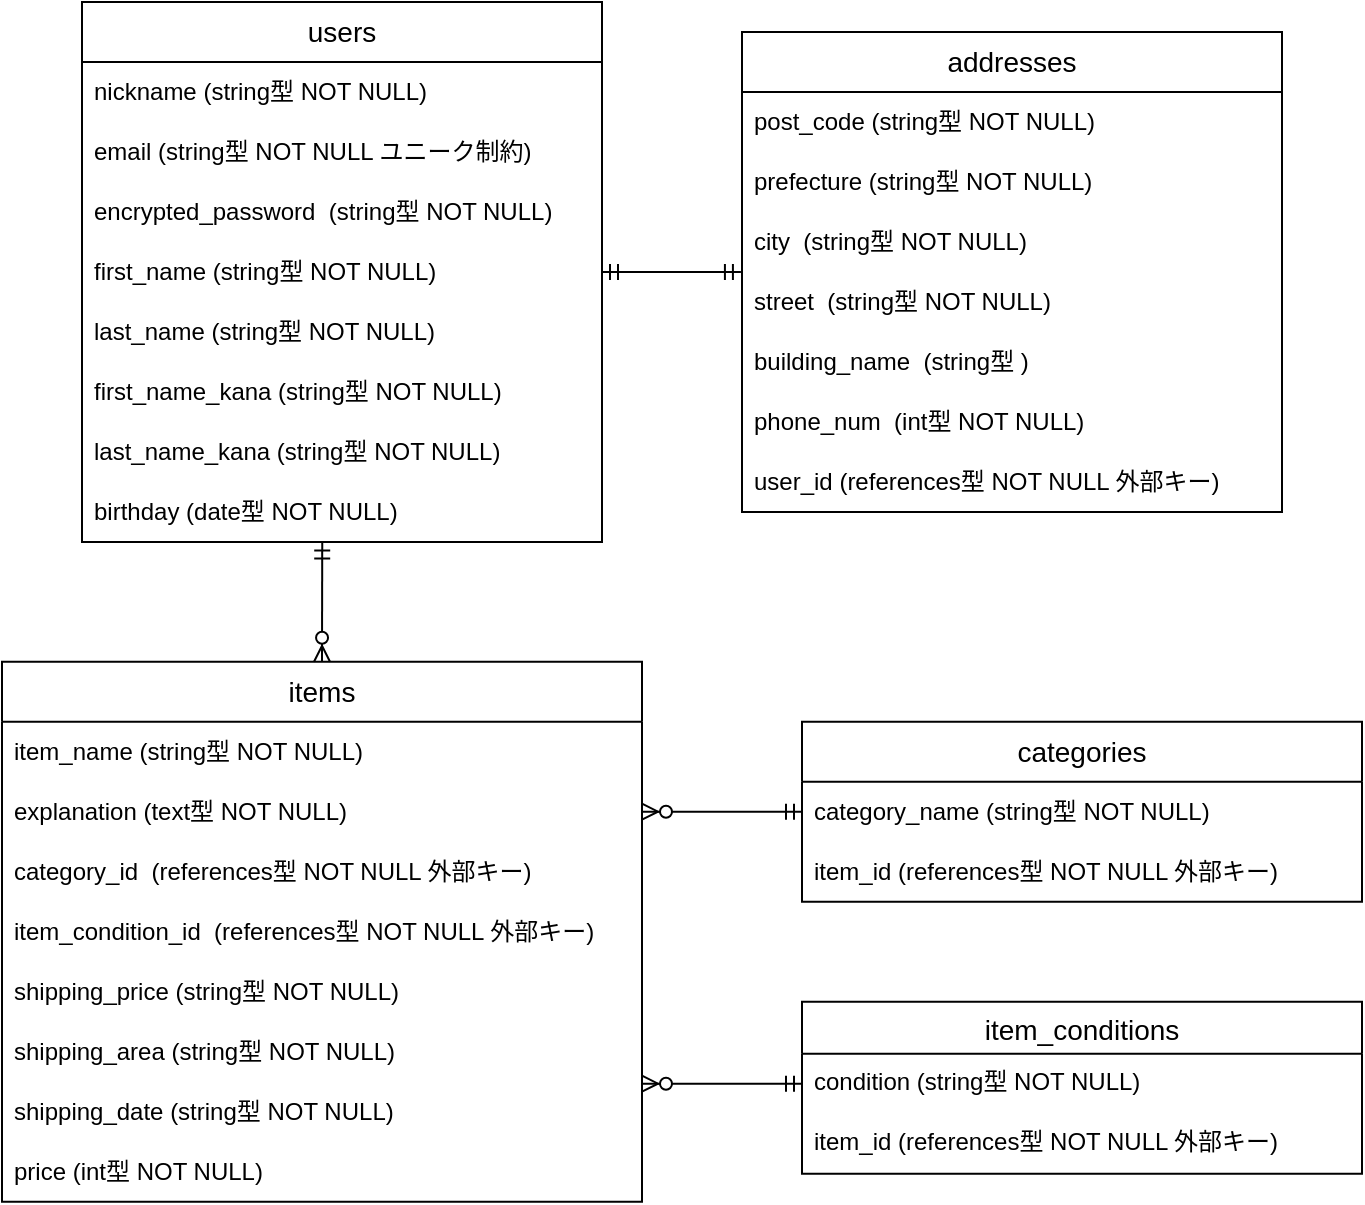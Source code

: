 <mxfile>
    <diagram id="2JOnac3cLkm2V2njsAWX" name="Page-1">
        <mxGraphModel dx="720" dy="639" grid="1" gridSize="10" guides="1" tooltips="1" connect="1" arrows="1" fold="1" page="1" pageScale="1" pageWidth="1654" pageHeight="1169" math="0" shadow="0">
            <root>
                <mxCell id="0"/>
                <mxCell id="1" parent="0"/>
                <mxCell id="30mw-3qFhg8Q6IXHA27u-4" value="&lt;font style=&quot;font-size: 14px;&quot;&gt;users&lt;/font&gt;" style="swimlane;fontStyle=0;childLayout=stackLayout;horizontal=1;startSize=30;horizontalStack=0;resizeParent=1;resizeParentMax=0;resizeLast=0;collapsible=1;marginBottom=0;whiteSpace=wrap;html=1;" vertex="1" parent="1">
                    <mxGeometry x="450" y="180" width="260" height="270" as="geometry">
                        <mxRectangle x="30" y="310" width="80" height="30" as="alternateBounds"/>
                    </mxGeometry>
                </mxCell>
                <mxCell id="30mw-3qFhg8Q6IXHA27u-5" value="nickname&amp;nbsp;(string型 NOT NULL)" style="text;strokeColor=none;fillColor=none;align=left;verticalAlign=middle;spacingLeft=4;spacingRight=4;overflow=hidden;points=[[0,0.5],[1,0.5]];portConstraint=eastwest;rotatable=0;whiteSpace=wrap;html=1;" vertex="1" parent="30mw-3qFhg8Q6IXHA27u-4">
                    <mxGeometry y="30" width="260" height="30" as="geometry"/>
                </mxCell>
                <mxCell id="30mw-3qFhg8Q6IXHA27u-6" value="email&amp;nbsp;(string型 NOT NULL ユニーク制約)" style="text;strokeColor=none;fillColor=none;align=left;verticalAlign=middle;spacingLeft=4;spacingRight=4;overflow=hidden;points=[[0,0.5],[1,0.5]];portConstraint=eastwest;rotatable=0;whiteSpace=wrap;html=1;" vertex="1" parent="30mw-3qFhg8Q6IXHA27u-4">
                    <mxGeometry y="60" width="260" height="30" as="geometry"/>
                </mxCell>
                <mxCell id="30mw-3qFhg8Q6IXHA27u-7" value="encrypted_password&amp;nbsp;&amp;nbsp;(string型 NOT NULL)" style="text;strokeColor=none;fillColor=none;align=left;verticalAlign=middle;spacingLeft=4;spacingRight=4;overflow=hidden;points=[[0,0.5],[1,0.5]];portConstraint=eastwest;rotatable=0;whiteSpace=wrap;html=1;" vertex="1" parent="30mw-3qFhg8Q6IXHA27u-4">
                    <mxGeometry y="90" width="260" height="30" as="geometry"/>
                </mxCell>
                <mxCell id="30mw-3qFhg8Q6IXHA27u-18" value="first_name&amp;nbsp;(string型 NOT NULL)" style="text;strokeColor=none;fillColor=none;align=left;verticalAlign=middle;spacingLeft=4;spacingRight=4;overflow=hidden;points=[[0,0.5],[1,0.5]];portConstraint=eastwest;rotatable=0;whiteSpace=wrap;html=1;" vertex="1" parent="30mw-3qFhg8Q6IXHA27u-4">
                    <mxGeometry y="120" width="260" height="30" as="geometry"/>
                </mxCell>
                <mxCell id="30mw-3qFhg8Q6IXHA27u-17" value="last_name&amp;nbsp;(string型 NOT NULL)" style="text;strokeColor=none;fillColor=none;align=left;verticalAlign=middle;spacingLeft=4;spacingRight=4;overflow=hidden;points=[[0,0.5],[1,0.5]];portConstraint=eastwest;rotatable=0;whiteSpace=wrap;html=1;" vertex="1" parent="30mw-3qFhg8Q6IXHA27u-4">
                    <mxGeometry y="150" width="260" height="30" as="geometry"/>
                </mxCell>
                <mxCell id="30mw-3qFhg8Q6IXHA27u-16" value="first_name_kana&amp;nbsp;(string型 NOT NULL)" style="text;strokeColor=none;fillColor=none;align=left;verticalAlign=middle;spacingLeft=4;spacingRight=4;overflow=hidden;points=[[0,0.5],[1,0.5]];portConstraint=eastwest;rotatable=0;whiteSpace=wrap;html=1;" vertex="1" parent="30mw-3qFhg8Q6IXHA27u-4">
                    <mxGeometry y="180" width="260" height="30" as="geometry"/>
                </mxCell>
                <mxCell id="30mw-3qFhg8Q6IXHA27u-14" value="last_name_kana&amp;nbsp;(string型 NOT NULL)" style="text;strokeColor=none;fillColor=none;align=left;verticalAlign=middle;spacingLeft=4;spacingRight=4;overflow=hidden;points=[[0,0.5],[1,0.5]];portConstraint=eastwest;rotatable=0;whiteSpace=wrap;html=1;" vertex="1" parent="30mw-3qFhg8Q6IXHA27u-4">
                    <mxGeometry y="210" width="260" height="30" as="geometry"/>
                </mxCell>
                <mxCell id="30mw-3qFhg8Q6IXHA27u-13" value="birthday&amp;nbsp;(date型 NOT NULL)" style="text;strokeColor=none;fillColor=none;align=left;verticalAlign=middle;spacingLeft=4;spacingRight=4;overflow=hidden;points=[[0,0.5],[1,0.5]];portConstraint=eastwest;rotatable=0;whiteSpace=wrap;html=1;" vertex="1" parent="30mw-3qFhg8Q6IXHA27u-4">
                    <mxGeometry y="240" width="260" height="30" as="geometry"/>
                </mxCell>
                <mxCell id="30mw-3qFhg8Q6IXHA27u-42" value="&lt;font style=&quot;font-size: 14px;&quot;&gt;addresses&lt;/font&gt;" style="swimlane;fontStyle=0;childLayout=stackLayout;horizontal=1;startSize=30;horizontalStack=0;resizeParent=1;resizeParentMax=0;resizeLast=0;collapsible=1;marginBottom=0;whiteSpace=wrap;html=1;" vertex="1" parent="1">
                    <mxGeometry x="780" y="195" width="270" height="240" as="geometry"/>
                </mxCell>
                <mxCell id="30mw-3qFhg8Q6IXHA27u-43" value="post_code (string型 NOT NULL)" style="text;strokeColor=none;fillColor=none;align=left;verticalAlign=middle;spacingLeft=4;spacingRight=4;overflow=hidden;points=[[0,0.5],[1,0.5]];portConstraint=eastwest;rotatable=0;whiteSpace=wrap;html=1;" vertex="1" parent="30mw-3qFhg8Q6IXHA27u-42">
                    <mxGeometry y="30" width="270" height="30" as="geometry"/>
                </mxCell>
                <mxCell id="30mw-3qFhg8Q6IXHA27u-44" value="prefecture (string型 NOT NULL)" style="text;strokeColor=none;fillColor=none;align=left;verticalAlign=middle;spacingLeft=4;spacingRight=4;overflow=hidden;points=[[0,0.5],[1,0.5]];portConstraint=eastwest;rotatable=0;whiteSpace=wrap;html=1;" vertex="1" parent="30mw-3qFhg8Q6IXHA27u-42">
                    <mxGeometry y="60" width="270" height="30" as="geometry"/>
                </mxCell>
                <mxCell id="30mw-3qFhg8Q6IXHA27u-45" value="city&amp;nbsp;&amp;nbsp;(string型 NOT NULL)" style="text;strokeColor=none;fillColor=none;align=left;verticalAlign=middle;spacingLeft=4;spacingRight=4;overflow=hidden;points=[[0,0.5],[1,0.5]];portConstraint=eastwest;rotatable=0;whiteSpace=wrap;html=1;" vertex="1" parent="30mw-3qFhg8Q6IXHA27u-42">
                    <mxGeometry y="90" width="270" height="30" as="geometry"/>
                </mxCell>
                <mxCell id="30mw-3qFhg8Q6IXHA27u-46" value="street&amp;nbsp;&amp;nbsp;(string型 NOT NULL)" style="text;strokeColor=none;fillColor=none;align=left;verticalAlign=middle;spacingLeft=4;spacingRight=4;overflow=hidden;points=[[0,0.5],[1,0.5]];portConstraint=eastwest;rotatable=0;whiteSpace=wrap;html=1;" vertex="1" parent="30mw-3qFhg8Q6IXHA27u-42">
                    <mxGeometry y="120" width="270" height="30" as="geometry"/>
                </mxCell>
                <mxCell id="30mw-3qFhg8Q6IXHA27u-47" value="building_name&amp;nbsp; (string型 )" style="text;strokeColor=none;fillColor=none;align=left;verticalAlign=middle;spacingLeft=4;spacingRight=4;overflow=hidden;points=[[0,0.5],[1,0.5]];portConstraint=eastwest;rotatable=0;whiteSpace=wrap;html=1;" vertex="1" parent="30mw-3qFhg8Q6IXHA27u-42">
                    <mxGeometry y="150" width="270" height="30" as="geometry"/>
                </mxCell>
                <mxCell id="30mw-3qFhg8Q6IXHA27u-48" value="phone_num&amp;nbsp; (int型 NOT NULL)" style="text;strokeColor=none;fillColor=none;align=left;verticalAlign=middle;spacingLeft=4;spacingRight=4;overflow=hidden;points=[[0,0.5],[1,0.5]];portConstraint=eastwest;rotatable=0;whiteSpace=wrap;html=1;" vertex="1" parent="30mw-3qFhg8Q6IXHA27u-42">
                    <mxGeometry y="180" width="270" height="30" as="geometry"/>
                </mxCell>
                <mxCell id="30mw-3qFhg8Q6IXHA27u-51" value="user_id (references型 NOT NULL 外部キー)" style="text;strokeColor=none;fillColor=none;align=left;verticalAlign=middle;spacingLeft=4;spacingRight=4;overflow=hidden;points=[[0,0.5],[1,0.5]];portConstraint=eastwest;rotatable=0;whiteSpace=wrap;html=1;" vertex="1" parent="30mw-3qFhg8Q6IXHA27u-42">
                    <mxGeometry y="210" width="270" height="30" as="geometry"/>
                </mxCell>
                <mxCell id="30mw-3qFhg8Q6IXHA27u-58" value="&lt;font style=&quot;font-size: 14px;&quot;&gt;categories&lt;/font&gt;" style="swimlane;fontStyle=0;childLayout=stackLayout;horizontal=1;startSize=30;horizontalStack=0;resizeParent=1;resizeParentMax=0;resizeLast=0;collapsible=1;marginBottom=0;whiteSpace=wrap;html=1;" vertex="1" parent="1">
                    <mxGeometry x="810" y="539.85" width="280" height="90" as="geometry"/>
                </mxCell>
                <mxCell id="30mw-3qFhg8Q6IXHA27u-59" value="&lt;div style=&quot;text-align: center;&quot;&gt;&lt;span style=&quot;background-color: initial;&quot;&gt;category_name&amp;nbsp;(string型 NOT NULL)&lt;/span&gt;&lt;/div&gt;" style="text;strokeColor=none;fillColor=none;align=left;verticalAlign=middle;spacingLeft=4;spacingRight=4;overflow=hidden;points=[[0,0.5],[1,0.5]];portConstraint=eastwest;rotatable=0;whiteSpace=wrap;html=1;" vertex="1" parent="30mw-3qFhg8Q6IXHA27u-58">
                    <mxGeometry y="30" width="280" height="30" as="geometry"/>
                </mxCell>
                <mxCell id="30mw-3qFhg8Q6IXHA27u-531" value="item_id (references型 NOT NULL 外部キー)" style="text;strokeColor=none;fillColor=none;align=left;verticalAlign=middle;spacingLeft=4;spacingRight=4;overflow=hidden;points=[[0,0.5],[1,0.5]];portConstraint=eastwest;rotatable=0;whiteSpace=wrap;html=1;" vertex="1" parent="30mw-3qFhg8Q6IXHA27u-58">
                    <mxGeometry y="60" width="280" height="30" as="geometry"/>
                </mxCell>
                <mxCell id="30mw-3qFhg8Q6IXHA27u-20" value="&lt;font style=&quot;font-size: 14px;&quot;&gt;items&lt;/font&gt;" style="swimlane;fontStyle=0;childLayout=stackLayout;horizontal=1;startSize=30;horizontalStack=0;resizeParent=1;resizeParentMax=0;resizeLast=0;collapsible=1;marginBottom=0;whiteSpace=wrap;html=1;" vertex="1" parent="1">
                    <mxGeometry x="410" y="509.85" width="320" height="270" as="geometry"/>
                </mxCell>
                <mxCell id="30mw-3qFhg8Q6IXHA27u-22" value="item_name&amp;nbsp;(string型 NOT NULL)" style="text;strokeColor=none;fillColor=none;align=left;verticalAlign=middle;spacingLeft=4;spacingRight=4;overflow=hidden;points=[[0,0.5],[1,0.5]];portConstraint=eastwest;rotatable=0;whiteSpace=wrap;html=1;" vertex="1" parent="30mw-3qFhg8Q6IXHA27u-20">
                    <mxGeometry y="30" width="320" height="30" as="geometry"/>
                </mxCell>
                <mxCell id="30mw-3qFhg8Q6IXHA27u-28" value="explanation (text型 NOT NULL)" style="text;strokeColor=none;fillColor=none;align=left;verticalAlign=middle;spacingLeft=4;spacingRight=4;overflow=hidden;points=[[0,0.5],[1,0.5]];portConstraint=eastwest;rotatable=0;whiteSpace=wrap;html=1;" vertex="1" parent="30mw-3qFhg8Q6IXHA27u-20">
                    <mxGeometry y="60" width="320" height="30" as="geometry"/>
                </mxCell>
                <mxCell id="30mw-3qFhg8Q6IXHA27u-29" value="category_id&amp;nbsp;&amp;nbsp;(references型 NOT NULL 外部キー)" style="text;strokeColor=none;fillColor=none;align=left;verticalAlign=middle;spacingLeft=4;spacingRight=4;overflow=hidden;points=[[0,0.5],[1,0.5]];portConstraint=eastwest;rotatable=0;whiteSpace=wrap;html=1;" vertex="1" parent="30mw-3qFhg8Q6IXHA27u-20">
                    <mxGeometry y="90" width="320" height="30" as="geometry"/>
                </mxCell>
                <mxCell id="30mw-3qFhg8Q6IXHA27u-27" value="item_condition_id&amp;nbsp;&amp;nbsp;(references型 NOT NULL 外部キー)" style="text;strokeColor=none;fillColor=none;align=left;verticalAlign=middle;spacingLeft=4;spacingRight=4;overflow=hidden;points=[[0,0.5],[1,0.5]];portConstraint=eastwest;rotatable=0;whiteSpace=wrap;html=1;" vertex="1" parent="30mw-3qFhg8Q6IXHA27u-20">
                    <mxGeometry y="120" width="320" height="30" as="geometry"/>
                </mxCell>
                <mxCell id="30mw-3qFhg8Q6IXHA27u-26" value="shipping_price&amp;nbsp;(string型 NOT NULL)" style="text;strokeColor=none;fillColor=none;align=left;verticalAlign=middle;spacingLeft=4;spacingRight=4;overflow=hidden;points=[[0,0.5],[1,0.5]];portConstraint=eastwest;rotatable=0;whiteSpace=wrap;html=1;" vertex="1" parent="30mw-3qFhg8Q6IXHA27u-20">
                    <mxGeometry y="150" width="320" height="30" as="geometry"/>
                </mxCell>
                <mxCell id="30mw-3qFhg8Q6IXHA27u-25" value="shipping_area (string型 NOT NULL)" style="text;strokeColor=none;fillColor=none;align=left;verticalAlign=middle;spacingLeft=4;spacingRight=4;overflow=hidden;points=[[0,0.5],[1,0.5]];portConstraint=eastwest;rotatable=0;whiteSpace=wrap;html=1;" vertex="1" parent="30mw-3qFhg8Q6IXHA27u-20">
                    <mxGeometry y="180" width="320" height="30" as="geometry"/>
                </mxCell>
                <mxCell id="30mw-3qFhg8Q6IXHA27u-24" value="shipping_date&amp;nbsp;(string型 NOT NULL)" style="text;strokeColor=none;fillColor=none;align=left;verticalAlign=middle;spacingLeft=4;spacingRight=4;overflow=hidden;points=[[0,0.5],[1,0.5]];portConstraint=eastwest;rotatable=0;whiteSpace=wrap;html=1;" vertex="1" parent="30mw-3qFhg8Q6IXHA27u-20">
                    <mxGeometry y="210" width="320" height="30" as="geometry"/>
                </mxCell>
                <mxCell id="30mw-3qFhg8Q6IXHA27u-30" value="price&amp;nbsp;(int型 NOT NULL)" style="text;strokeColor=none;fillColor=none;align=left;verticalAlign=middle;spacingLeft=4;spacingRight=4;overflow=hidden;points=[[0,0.5],[1,0.5]];portConstraint=eastwest;rotatable=0;whiteSpace=wrap;html=1;" vertex="1" parent="30mw-3qFhg8Q6IXHA27u-20">
                    <mxGeometry y="240" width="320" height="30" as="geometry"/>
                </mxCell>
                <mxCell id="30mw-3qFhg8Q6IXHA27u-97" value="" style="fontSize=12;html=1;endArrow=ERzeroToMany;startArrow=ERmandOne;exitX=0.462;exitY=1.01;exitDx=0;exitDy=0;exitPerimeter=0;entryX=0.5;entryY=0;entryDx=0;entryDy=0;" edge="1" parent="1" source="30mw-3qFhg8Q6IXHA27u-13" target="30mw-3qFhg8Q6IXHA27u-20">
                    <mxGeometry width="100" height="100" relative="1" as="geometry">
                        <mxPoint x="585.18" y="450.0" as="sourcePoint"/>
                        <mxPoint x="567" y="509.85" as="targetPoint"/>
                    </mxGeometry>
                </mxCell>
                <mxCell id="30mw-3qFhg8Q6IXHA27u-104" value="" style="fontSize=12;html=1;endArrow=ERmandOne;startArrow=ERmandOne;exitX=1;exitY=0.5;exitDx=0;exitDy=0;entryX=-0.002;entryY=0;entryDx=0;entryDy=0;entryPerimeter=0;" edge="1" parent="1" source="30mw-3qFhg8Q6IXHA27u-18" target="30mw-3qFhg8Q6IXHA27u-46">
                    <mxGeometry width="100" height="100" relative="1" as="geometry">
                        <mxPoint x="420" y="600" as="sourcePoint"/>
                        <mxPoint x="580" y="500" as="targetPoint"/>
                    </mxGeometry>
                </mxCell>
                <mxCell id="30mw-3qFhg8Q6IXHA27u-527" value="item_conditions" style="swimlane;fontStyle=0;childLayout=stackLayout;horizontal=1;startSize=26;horizontalStack=0;resizeParent=1;resizeParentMax=0;resizeLast=0;collapsible=1;marginBottom=0;align=center;fontSize=14;" vertex="1" parent="1">
                    <mxGeometry x="810" y="679.85" width="280" height="86" as="geometry"/>
                </mxCell>
                <mxCell id="30mw-3qFhg8Q6IXHA27u-530" value="condition (string型 NOT NULL)" style="text;strokeColor=none;fillColor=none;spacingLeft=4;spacingRight=4;overflow=hidden;rotatable=0;points=[[0,0.5],[1,0.5]];portConstraint=eastwest;fontSize=12;" vertex="1" parent="30mw-3qFhg8Q6IXHA27u-527">
                    <mxGeometry y="26" width="280" height="30" as="geometry"/>
                </mxCell>
                <mxCell id="30mw-3qFhg8Q6IXHA27u-528" value="item_id (references型 NOT NULL 外部キー)" style="text;strokeColor=none;fillColor=none;spacingLeft=4;spacingRight=4;overflow=hidden;rotatable=0;points=[[0,0.5],[1,0.5]];portConstraint=eastwest;fontSize=12;" vertex="1" parent="30mw-3qFhg8Q6IXHA27u-527">
                    <mxGeometry y="56" width="280" height="30" as="geometry"/>
                </mxCell>
                <mxCell id="30mw-3qFhg8Q6IXHA27u-533" value="" style="fontSize=12;html=1;endArrow=ERzeroToMany;startArrow=ERmandOne;" edge="1" parent="1">
                    <mxGeometry width="100" height="100" relative="1" as="geometry">
                        <mxPoint x="810" y="720.85" as="sourcePoint"/>
                        <mxPoint x="730" y="720.85" as="targetPoint"/>
                    </mxGeometry>
                </mxCell>
                <mxCell id="30mw-3qFhg8Q6IXHA27u-534" value="" style="fontSize=12;html=1;endArrow=ERzeroToMany;startArrow=ERmandOne;entryX=1;entryY=0.5;entryDx=0;entryDy=0;" edge="1" parent="1" target="30mw-3qFhg8Q6IXHA27u-28">
                    <mxGeometry width="100" height="100" relative="1" as="geometry">
                        <mxPoint x="810" y="584.85" as="sourcePoint"/>
                        <mxPoint x="730" y="339.85" as="targetPoint"/>
                    </mxGeometry>
                </mxCell>
            </root>
        </mxGraphModel>
    </diagram>
</mxfile>